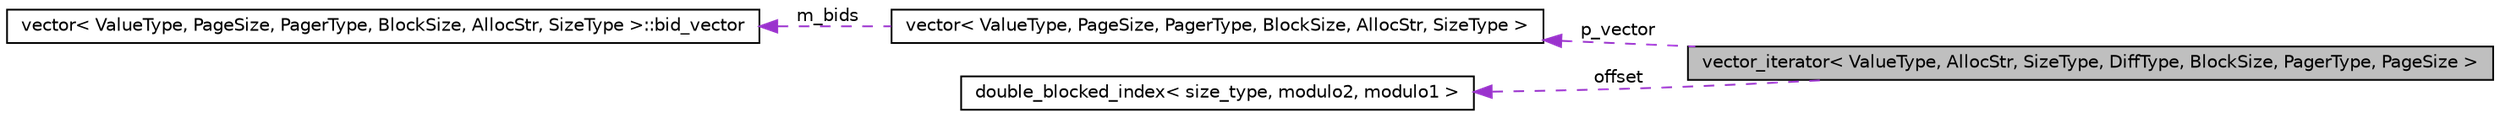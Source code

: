 digraph G
{
  bgcolor="transparent";
  edge [fontname="Helvetica",fontsize="10",labelfontname="Helvetica",labelfontsize="10"];
  node [fontname="Helvetica",fontsize="10",shape=record];
  rankdir="LR";
  Node1 [label="vector_iterator\< ValueType, AllocStr, SizeType, DiffType, BlockSize, PagerType, PageSize \>",height=0.2,width=0.4,color="black", fillcolor="grey75", style="filled" fontcolor="black"];
  Node2 -> Node1 [dir="back",color="darkorchid3",fontsize="10",style="dashed",label=" p_vector" ,fontname="Helvetica"];
  Node2 [label="vector\< ValueType, PageSize, PagerType, BlockSize, AllocStr, SizeType \>",height=0.2,width=0.4,color="black",URL="$classvector.html",tooltip="External vector container.   Introduction to vector container: see STXXL Vector tutorial.   Design and Internals of vector container: see Vector."];
  Node3 -> Node2 [dir="back",color="darkorchid3",fontsize="10",style="dashed",label=" m_bids" ,fontname="Helvetica"];
  Node3 [label="vector\< ValueType, PageSize, PagerType, BlockSize, AllocStr, SizeType \>::bid_vector",height=0.2,width=0.4,color="black",URL="$classvector_1_1bid__vector.html"];
  Node4 -> Node1 [dir="back",color="darkorchid3",fontsize="10",style="dashed",label=" offset" ,fontname="Helvetica"];
  Node4 [label="double_blocked_index\< size_type, modulo2, modulo1 \>",height=0.2,width=0.4,color="black",URL="$classdouble__blocked__index.html"];
}
